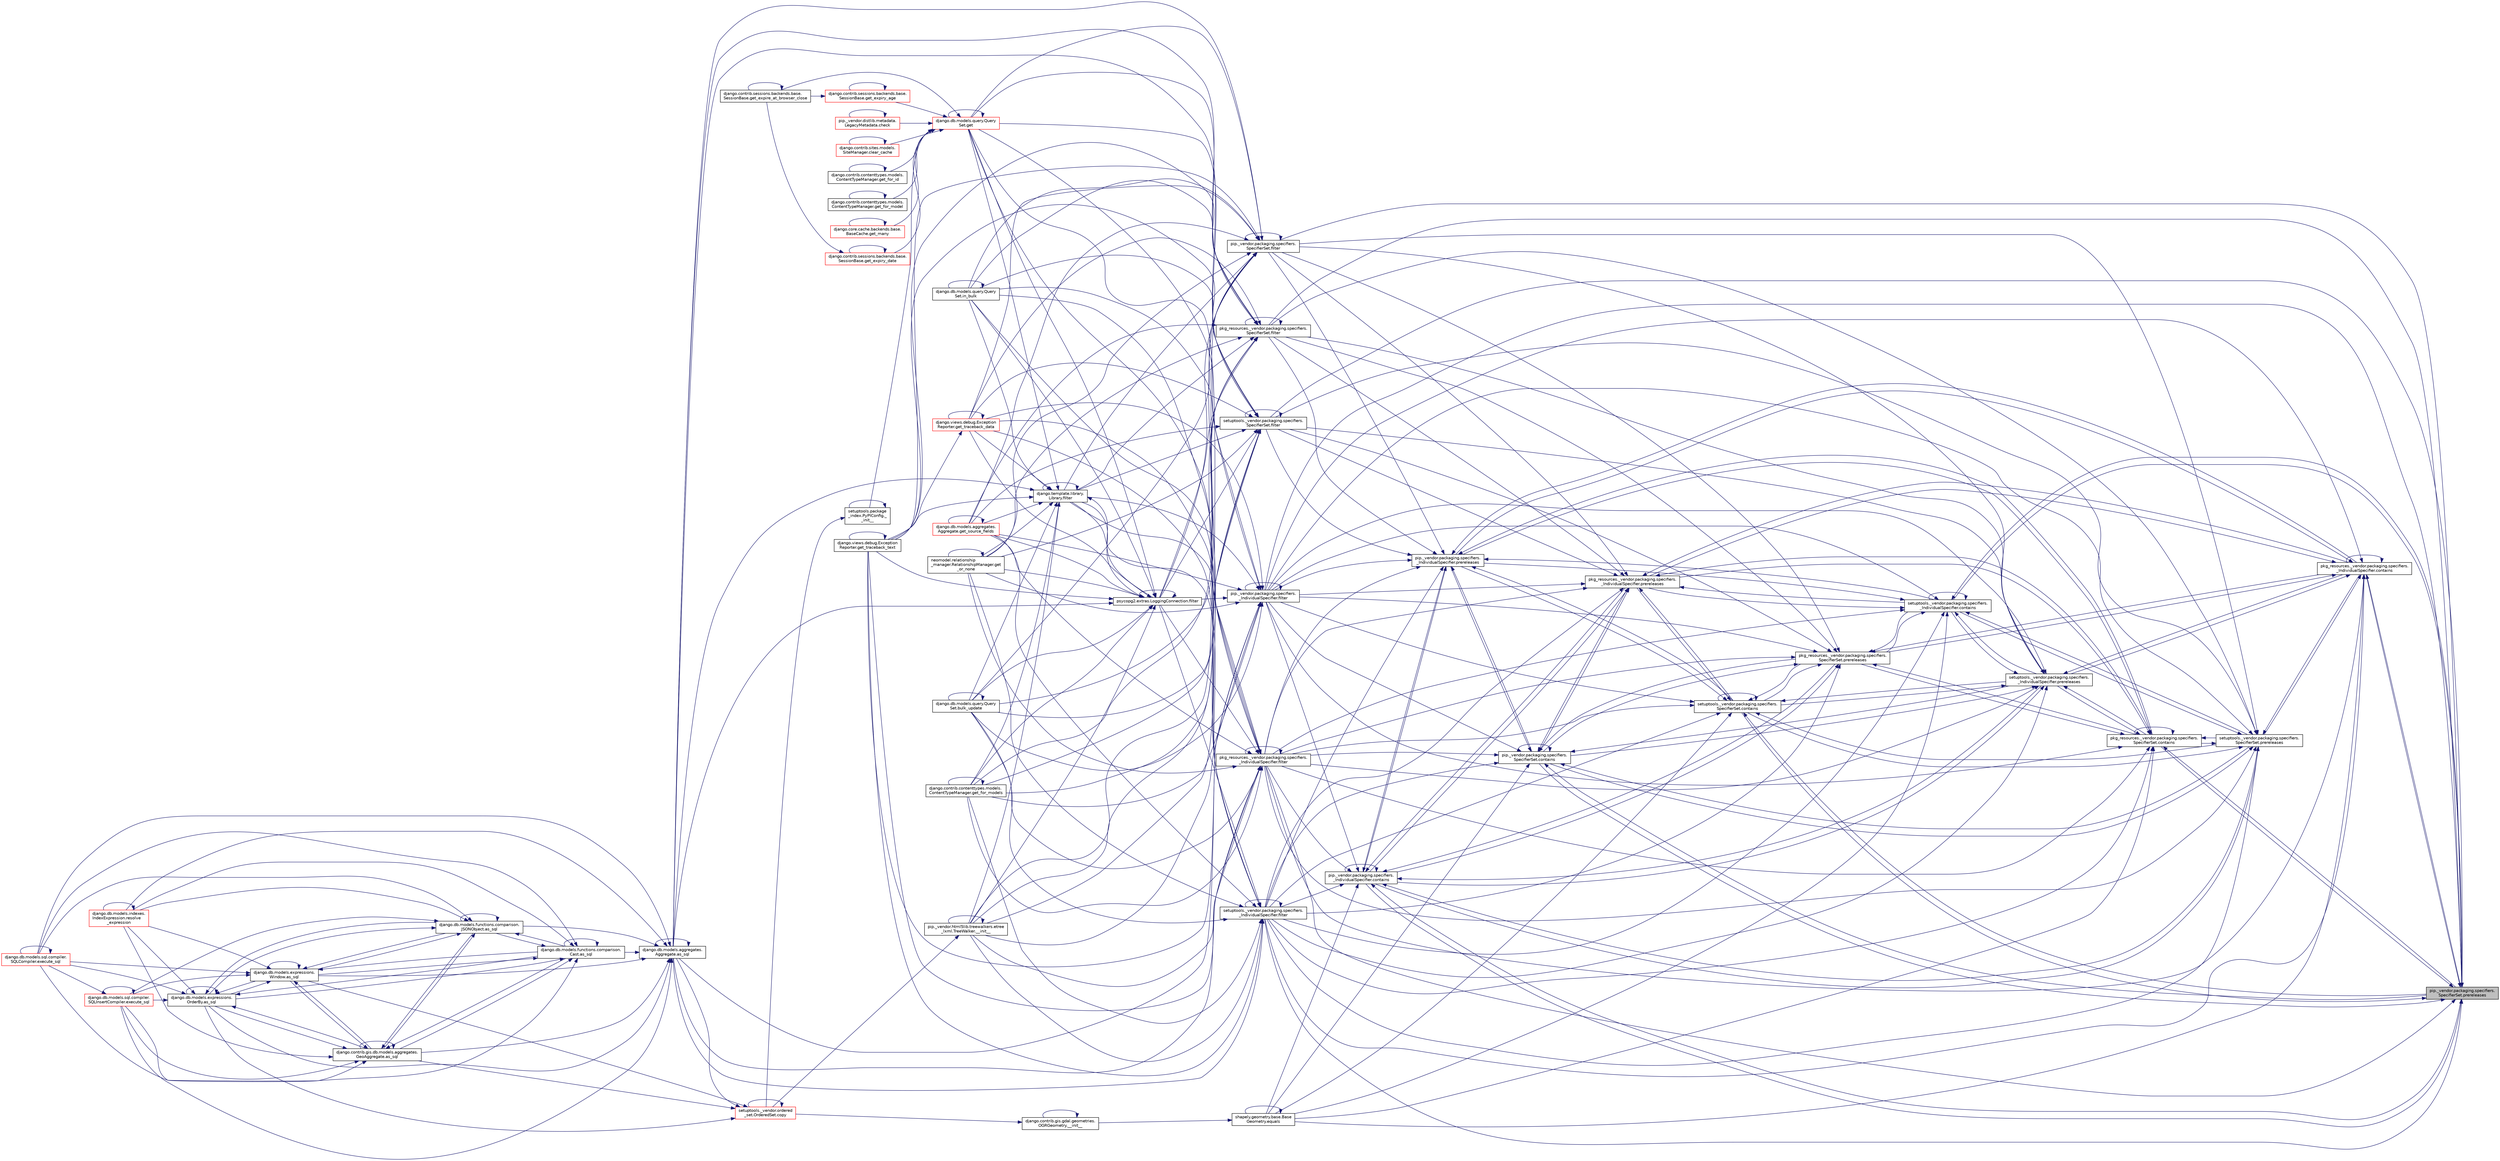 digraph "pip._vendor.packaging.specifiers.SpecifierSet.prereleases"
{
 // LATEX_PDF_SIZE
  edge [fontname="Helvetica",fontsize="10",labelfontname="Helvetica",labelfontsize="10"];
  node [fontname="Helvetica",fontsize="10",shape=record];
  rankdir="RL";
  Node1 [label="pip._vendor.packaging.specifiers.\lSpecifierSet.prereleases",height=0.2,width=0.4,color="black", fillcolor="grey75", style="filled", fontcolor="black",tooltip=" "];
  Node1 -> Node2 [dir="back",color="midnightblue",fontsize="10",style="solid",fontname="Helvetica"];
  Node2 [label="pkg_resources._vendor.packaging.specifiers.\l_IndividualSpecifier.contains",height=0.2,width=0.4,color="black", fillcolor="white", style="filled",URL="$d7/d3d/classpkg__resources_1_1__vendor_1_1packaging_1_1specifiers_1_1___individual_specifier.html#afc614431c7e139a948866248f6f01bb4",tooltip=" "];
  Node2 -> Node2 [dir="back",color="midnightblue",fontsize="10",style="solid",fontname="Helvetica"];
  Node2 -> Node3 [dir="back",color="midnightblue",fontsize="10",style="solid",fontname="Helvetica"];
  Node3 [label="shapely.geometry.base.Base\lGeometry.equals",height=0.2,width=0.4,color="black", fillcolor="white", style="filled",URL="$db/d41/classshapely_1_1geometry_1_1base_1_1_base_geometry.html#a0fb038a4b6cb70b24b74572e9be8874c",tooltip=" "];
  Node3 -> Node4 [dir="back",color="midnightblue",fontsize="10",style="solid",fontname="Helvetica"];
  Node4 [label="django.contrib.gis.gdal.geometries.\lOGRGeometry.__init__",height=0.2,width=0.4,color="black", fillcolor="white", style="filled",URL="$dd/d78/classdjango_1_1contrib_1_1gis_1_1gdal_1_1geometries_1_1_o_g_r_geometry.html#a36ecc3f64238050bd5f173bae8fc8f24",tooltip=" "];
  Node4 -> Node4 [dir="back",color="midnightblue",fontsize="10",style="solid",fontname="Helvetica"];
  Node4 -> Node5 [dir="back",color="midnightblue",fontsize="10",style="solid",fontname="Helvetica"];
  Node5 [label="setuptools._vendor.ordered\l_set.OrderedSet.copy",height=0.2,width=0.4,color="red", fillcolor="white", style="filled",URL="$d0/d40/classsetuptools_1_1__vendor_1_1ordered__set_1_1_ordered_set.html#a84224c403039b9dac5d2794d85073053",tooltip=" "];
  Node5 -> Node12 [dir="back",color="midnightblue",fontsize="10",style="solid",fontname="Helvetica"];
  Node12 [label="django.db.models.aggregates.\lAggregate.as_sql",height=0.2,width=0.4,color="black", fillcolor="white", style="filled",URL="$d7/d0c/classdjango_1_1db_1_1models_1_1aggregates_1_1_aggregate.html#a86af10d7994d4f7a535cb7476201db71",tooltip=" "];
  Node12 -> Node12 [dir="back",color="midnightblue",fontsize="10",style="solid",fontname="Helvetica"];
  Node12 -> Node13 [dir="back",color="midnightblue",fontsize="10",style="solid",fontname="Helvetica"];
  Node13 [label="django.db.models.functions.comparison.\lCast.as_sql",height=0.2,width=0.4,color="black", fillcolor="white", style="filled",URL="$dd/d3c/classdjango_1_1db_1_1models_1_1functions_1_1comparison_1_1_cast.html#a010e365ade29d50da0332d4f46b95cf0",tooltip=" "];
  Node13 -> Node13 [dir="back",color="midnightblue",fontsize="10",style="solid",fontname="Helvetica"];
  Node13 -> Node14 [dir="back",color="midnightblue",fontsize="10",style="solid",fontname="Helvetica"];
  Node14 [label="django.db.models.functions.comparison.\lJSONObject.as_sql",height=0.2,width=0.4,color="black", fillcolor="white", style="filled",URL="$db/d2f/classdjango_1_1db_1_1models_1_1functions_1_1comparison_1_1_j_s_o_n_object.html#a7ea48a9164c15f6c04fa1851987b0be4",tooltip=" "];
  Node14 -> Node13 [dir="back",color="midnightblue",fontsize="10",style="solid",fontname="Helvetica"];
  Node14 -> Node14 [dir="back",color="midnightblue",fontsize="10",style="solid",fontname="Helvetica"];
  Node14 -> Node15 [dir="back",color="midnightblue",fontsize="10",style="solid",fontname="Helvetica"];
  Node15 [label="django.contrib.gis.db.models.aggregates.\lGeoAggregate.as_sql",height=0.2,width=0.4,color="black", fillcolor="white", style="filled",URL="$df/dbe/classdjango_1_1contrib_1_1gis_1_1db_1_1models_1_1aggregates_1_1_geo_aggregate.html#a129bfb83cb8d965d40be63e974594fa7",tooltip=" "];
  Node15 -> Node13 [dir="back",color="midnightblue",fontsize="10",style="solid",fontname="Helvetica"];
  Node15 -> Node14 [dir="back",color="midnightblue",fontsize="10",style="solid",fontname="Helvetica"];
  Node15 -> Node15 [dir="back",color="midnightblue",fontsize="10",style="solid",fontname="Helvetica"];
  Node15 -> Node16 [dir="back",color="midnightblue",fontsize="10",style="solid",fontname="Helvetica"];
  Node16 [label="django.db.models.expressions.\lWindow.as_sql",height=0.2,width=0.4,color="black", fillcolor="white", style="filled",URL="$d6/d1c/classdjango_1_1db_1_1models_1_1expressions_1_1_window.html#a2a81a422e2884ef2026394b0f83416dc",tooltip=" "];
  Node16 -> Node13 [dir="back",color="midnightblue",fontsize="10",style="solid",fontname="Helvetica"];
  Node16 -> Node14 [dir="back",color="midnightblue",fontsize="10",style="solid",fontname="Helvetica"];
  Node16 -> Node15 [dir="back",color="midnightblue",fontsize="10",style="solid",fontname="Helvetica"];
  Node16 -> Node16 [dir="back",color="midnightblue",fontsize="10",style="solid",fontname="Helvetica"];
  Node16 -> Node17 [dir="back",color="midnightblue",fontsize="10",style="solid",fontname="Helvetica"];
  Node17 [label="django.db.models.expressions.\lOrderBy.as_sql",height=0.2,width=0.4,color="black", fillcolor="white", style="filled",URL="$da/d4d/classdjango_1_1db_1_1models_1_1expressions_1_1_order_by.html#a343064ad7cfdac310e95fd997ee6d4cc",tooltip=" "];
  Node17 -> Node13 [dir="back",color="midnightblue",fontsize="10",style="solid",fontname="Helvetica"];
  Node17 -> Node14 [dir="back",color="midnightblue",fontsize="10",style="solid",fontname="Helvetica"];
  Node17 -> Node15 [dir="back",color="midnightblue",fontsize="10",style="solid",fontname="Helvetica"];
  Node17 -> Node16 [dir="back",color="midnightblue",fontsize="10",style="solid",fontname="Helvetica"];
  Node17 -> Node17 [dir="back",color="midnightblue",fontsize="10",style="solid",fontname="Helvetica"];
  Node17 -> Node18 [dir="back",color="midnightblue",fontsize="10",style="solid",fontname="Helvetica"];
  Node18 [label="django.db.models.sql.compiler.\lSQLCompiler.execute_sql",height=0.2,width=0.4,color="red", fillcolor="white", style="filled",URL="$df/de2/classdjango_1_1db_1_1models_1_1sql_1_1compiler_1_1_s_q_l_compiler.html#a2547088c51124a0d09620d04cf56b050",tooltip=" "];
  Node18 -> Node18 [dir="back",color="midnightblue",fontsize="10",style="solid",fontname="Helvetica"];
  Node17 -> Node21 [dir="back",color="midnightblue",fontsize="10",style="solid",fontname="Helvetica"];
  Node21 [label="django.db.models.sql.compiler.\lSQLInsertCompiler.execute_sql",height=0.2,width=0.4,color="red", fillcolor="white", style="filled",URL="$dd/daa/classdjango_1_1db_1_1models_1_1sql_1_1compiler_1_1_s_q_l_insert_compiler.html#a2ebda5346b92962b6ac5ca8234bfeb42",tooltip=" "];
  Node21 -> Node18 [dir="back",color="midnightblue",fontsize="10",style="solid",fontname="Helvetica"];
  Node21 -> Node21 [dir="back",color="midnightblue",fontsize="10",style="solid",fontname="Helvetica"];
  Node17 -> Node22 [dir="back",color="midnightblue",fontsize="10",style="solid",fontname="Helvetica"];
  Node22 [label="django.db.models.indexes.\lIndexExpression.resolve\l_expression",height=0.2,width=0.4,color="red", fillcolor="white", style="filled",URL="$df/d4f/classdjango_1_1db_1_1models_1_1indexes_1_1_index_expression.html#ae39ac90454fba3ff53ac2d342cd5feea",tooltip=" "];
  Node22 -> Node22 [dir="back",color="midnightblue",fontsize="10",style="solid",fontname="Helvetica"];
  Node16 -> Node18 [dir="back",color="midnightblue",fontsize="10",style="solid",fontname="Helvetica"];
  Node16 -> Node21 [dir="back",color="midnightblue",fontsize="10",style="solid",fontname="Helvetica"];
  Node16 -> Node22 [dir="back",color="midnightblue",fontsize="10",style="solid",fontname="Helvetica"];
  Node15 -> Node17 [dir="back",color="midnightblue",fontsize="10",style="solid",fontname="Helvetica"];
  Node15 -> Node18 [dir="back",color="midnightblue",fontsize="10",style="solid",fontname="Helvetica"];
  Node15 -> Node21 [dir="back",color="midnightblue",fontsize="10",style="solid",fontname="Helvetica"];
  Node15 -> Node22 [dir="back",color="midnightblue",fontsize="10",style="solid",fontname="Helvetica"];
  Node14 -> Node16 [dir="back",color="midnightblue",fontsize="10",style="solid",fontname="Helvetica"];
  Node14 -> Node17 [dir="back",color="midnightblue",fontsize="10",style="solid",fontname="Helvetica"];
  Node14 -> Node18 [dir="back",color="midnightblue",fontsize="10",style="solid",fontname="Helvetica"];
  Node14 -> Node21 [dir="back",color="midnightblue",fontsize="10",style="solid",fontname="Helvetica"];
  Node14 -> Node22 [dir="back",color="midnightblue",fontsize="10",style="solid",fontname="Helvetica"];
  Node13 -> Node15 [dir="back",color="midnightblue",fontsize="10",style="solid",fontname="Helvetica"];
  Node13 -> Node16 [dir="back",color="midnightblue",fontsize="10",style="solid",fontname="Helvetica"];
  Node13 -> Node17 [dir="back",color="midnightblue",fontsize="10",style="solid",fontname="Helvetica"];
  Node13 -> Node18 [dir="back",color="midnightblue",fontsize="10",style="solid",fontname="Helvetica"];
  Node13 -> Node21 [dir="back",color="midnightblue",fontsize="10",style="solid",fontname="Helvetica"];
  Node13 -> Node22 [dir="back",color="midnightblue",fontsize="10",style="solid",fontname="Helvetica"];
  Node12 -> Node14 [dir="back",color="midnightblue",fontsize="10",style="solid",fontname="Helvetica"];
  Node12 -> Node15 [dir="back",color="midnightblue",fontsize="10",style="solid",fontname="Helvetica"];
  Node12 -> Node16 [dir="back",color="midnightblue",fontsize="10",style="solid",fontname="Helvetica"];
  Node12 -> Node17 [dir="back",color="midnightblue",fontsize="10",style="solid",fontname="Helvetica"];
  Node12 -> Node18 [dir="back",color="midnightblue",fontsize="10",style="solid",fontname="Helvetica"];
  Node12 -> Node21 [dir="back",color="midnightblue",fontsize="10",style="solid",fontname="Helvetica"];
  Node12 -> Node22 [dir="back",color="midnightblue",fontsize="10",style="solid",fontname="Helvetica"];
  Node5 -> Node15 [dir="back",color="midnightblue",fontsize="10",style="solid",fontname="Helvetica"];
  Node5 -> Node16 [dir="back",color="midnightblue",fontsize="10",style="solid",fontname="Helvetica"];
  Node5 -> Node17 [dir="back",color="midnightblue",fontsize="10",style="solid",fontname="Helvetica"];
  Node5 -> Node5 [dir="back",color="midnightblue",fontsize="10",style="solid",fontname="Helvetica"];
  Node3 -> Node3 [dir="back",color="midnightblue",fontsize="10",style="solid",fontname="Helvetica"];
  Node2 -> Node680 [dir="back",color="midnightblue",fontsize="10",style="solid",fontname="Helvetica"];
  Node680 [label="pkg_resources._vendor.packaging.specifiers.\l_IndividualSpecifier.filter",height=0.2,width=0.4,color="black", fillcolor="white", style="filled",URL="$d7/d3d/classpkg__resources_1_1__vendor_1_1packaging_1_1specifiers_1_1___individual_specifier.html#a23722d79e6f85960e214288f3b782962",tooltip=" "];
  Node680 -> Node681 [dir="back",color="midnightblue",fontsize="10",style="solid",fontname="Helvetica"];
  Node681 [label="pip._vendor.html5lib.treewalkers.etree\l_lxml.TreeWalker.__init__",height=0.2,width=0.4,color="black", fillcolor="white", style="filled",URL="$d2/d52/classpip_1_1__vendor_1_1html5lib_1_1treewalkers_1_1etree__lxml_1_1_tree_walker.html#aa27b16556f9fbd04c03790edb8a119d4",tooltip=" "];
  Node681 -> Node681 [dir="back",color="midnightblue",fontsize="10",style="solid",fontname="Helvetica"];
  Node681 -> Node5 [dir="back",color="midnightblue",fontsize="10",style="solid",fontname="Helvetica"];
  Node680 -> Node12 [dir="back",color="midnightblue",fontsize="10",style="solid",fontname="Helvetica"];
  Node680 -> Node682 [dir="back",color="midnightblue",fontsize="10",style="solid",fontname="Helvetica"];
  Node682 [label="django.db.models.query.Query\lSet.bulk_update",height=0.2,width=0.4,color="black", fillcolor="white", style="filled",URL="$dd/d94/classdjango_1_1db_1_1models_1_1query_1_1_query_set.html#ae43f62d81b82e9fb7c16e667e861030a",tooltip=" "];
  Node682 -> Node682 [dir="back",color="midnightblue",fontsize="10",style="solid",fontname="Helvetica"];
  Node680 -> Node680 [dir="back",color="midnightblue",fontsize="10",style="solid",fontname="Helvetica"];
  Node680 -> Node683 [dir="back",color="midnightblue",fontsize="10",style="solid",fontname="Helvetica"];
  Node683 [label="psycopg2.extras.LoggingConnection.filter",height=0.2,width=0.4,color="black", fillcolor="white", style="filled",URL="$d0/d8c/classpsycopg2_1_1extras_1_1_logging_connection.html#a012ffd5bbf3ad67a2453e1200ebb1503",tooltip=" "];
  Node683 -> Node681 [dir="back",color="midnightblue",fontsize="10",style="solid",fontname="Helvetica"];
  Node683 -> Node12 [dir="back",color="midnightblue",fontsize="10",style="solid",fontname="Helvetica"];
  Node683 -> Node682 [dir="back",color="midnightblue",fontsize="10",style="solid",fontname="Helvetica"];
  Node683 -> Node683 [dir="back",color="midnightblue",fontsize="10",style="solid",fontname="Helvetica"];
  Node683 -> Node684 [dir="back",color="midnightblue",fontsize="10",style="solid",fontname="Helvetica"];
  Node684 [label="django.template.library.\lLibrary.filter",height=0.2,width=0.4,color="black", fillcolor="white", style="filled",URL="$db/dd6/classdjango_1_1template_1_1library_1_1_library.html#a370d3fe260a0c1efe3ec24b93546858b",tooltip=" "];
  Node684 -> Node681 [dir="back",color="midnightblue",fontsize="10",style="solid",fontname="Helvetica"];
  Node684 -> Node12 [dir="back",color="midnightblue",fontsize="10",style="solid",fontname="Helvetica"];
  Node684 -> Node682 [dir="back",color="midnightblue",fontsize="10",style="solid",fontname="Helvetica"];
  Node684 -> Node683 [dir="back",color="midnightblue",fontsize="10",style="solid",fontname="Helvetica"];
  Node684 -> Node684 [dir="back",color="midnightblue",fontsize="10",style="solid",fontname="Helvetica"];
  Node684 -> Node685 [dir="back",color="midnightblue",fontsize="10",style="solid",fontname="Helvetica"];
  Node685 [label="django.db.models.query.Query\lSet.get",height=0.2,width=0.4,color="red", fillcolor="white", style="filled",URL="$dd/d94/classdjango_1_1db_1_1models_1_1query_1_1_query_set.html#a01bde5564541ddd1bc0696164e4ef765",tooltip=" "];
  Node685 -> Node191 [dir="back",color="midnightblue",fontsize="10",style="solid",fontname="Helvetica"];
  Node191 [label="setuptools.package\l_index.PyPIConfig._\l_init__",height=0.2,width=0.4,color="black", fillcolor="white", style="filled",URL="$d3/d47/classsetuptools_1_1package__index_1_1_py_p_i_config.html#a32593240a32dc851f55b82f1abebbc86",tooltip=" "];
  Node191 -> Node191 [dir="back",color="midnightblue",fontsize="10",style="solid",fontname="Helvetica"];
  Node191 -> Node5 [dir="back",color="midnightblue",fontsize="10",style="solid",fontname="Helvetica"];
  Node685 -> Node192 [dir="back",color="midnightblue",fontsize="10",style="solid",fontname="Helvetica"];
  Node192 [label="pip._vendor.distlib.metadata.\lLegacyMetadata.check",height=0.2,width=0.4,color="red", fillcolor="white", style="filled",URL="$d3/dc5/classpip_1_1__vendor_1_1distlib_1_1metadata_1_1_legacy_metadata.html#a28132a5947764193c9e166d3fe8281c9",tooltip=" "];
  Node192 -> Node192 [dir="back",color="midnightblue",fontsize="10",style="solid",fontname="Helvetica"];
  Node685 -> Node196 [dir="back",color="midnightblue",fontsize="10",style="solid",fontname="Helvetica"];
  Node196 [label="django.contrib.sites.models.\lSiteManager.clear_cache",height=0.2,width=0.4,color="red", fillcolor="white", style="filled",URL="$d9/d9e/classdjango_1_1contrib_1_1sites_1_1models_1_1_site_manager.html#add1b963e98668e941563915da7a3c99f",tooltip=" "];
  Node196 -> Node196 [dir="back",color="midnightblue",fontsize="10",style="solid",fontname="Helvetica"];
  Node685 -> Node685 [dir="back",color="midnightblue",fontsize="10",style="solid",fontname="Helvetica"];
  Node685 -> Node294 [dir="back",color="midnightblue",fontsize="10",style="solid",fontname="Helvetica"];
  Node294 [label="django.contrib.sessions.backends.base.\lSessionBase.get_expire_at_browser_close",height=0.2,width=0.4,color="black", fillcolor="white", style="filled",URL="$d1/d6e/classdjango_1_1contrib_1_1sessions_1_1backends_1_1base_1_1_session_base.html#a53cce514e32abb9c710682373753d834",tooltip=" "];
  Node294 -> Node294 [dir="back",color="midnightblue",fontsize="10",style="solid",fontname="Helvetica"];
  Node685 -> Node295 [dir="back",color="midnightblue",fontsize="10",style="solid",fontname="Helvetica"];
  Node295 [label="django.contrib.sessions.backends.base.\lSessionBase.get_expiry_age",height=0.2,width=0.4,color="red", fillcolor="white", style="filled",URL="$d1/d6e/classdjango_1_1contrib_1_1sessions_1_1backends_1_1base_1_1_session_base.html#a95ec4d724ae34aa019240c8463d73f54",tooltip=" "];
  Node295 -> Node294 [dir="back",color="midnightblue",fontsize="10",style="solid",fontname="Helvetica"];
  Node295 -> Node295 [dir="back",color="midnightblue",fontsize="10",style="solid",fontname="Helvetica"];
  Node685 -> Node296 [dir="back",color="midnightblue",fontsize="10",style="solid",fontname="Helvetica"];
  Node296 [label="django.contrib.sessions.backends.base.\lSessionBase.get_expiry_date",height=0.2,width=0.4,color="red", fillcolor="white", style="filled",URL="$d1/d6e/classdjango_1_1contrib_1_1sessions_1_1backends_1_1base_1_1_session_base.html#ad8a87e303d015be27940f941d02ab850",tooltip=" "];
  Node296 -> Node294 [dir="back",color="midnightblue",fontsize="10",style="solid",fontname="Helvetica"];
  Node296 -> Node296 [dir="back",color="midnightblue",fontsize="10",style="solid",fontname="Helvetica"];
  Node685 -> Node298 [dir="back",color="midnightblue",fontsize="10",style="solid",fontname="Helvetica"];
  Node298 [label="django.contrib.contenttypes.models.\lContentTypeManager.get_for_id",height=0.2,width=0.4,color="black", fillcolor="white", style="filled",URL="$d0/dbc/classdjango_1_1contrib_1_1contenttypes_1_1models_1_1_content_type_manager.html#a77e45a678787e583675e13f9a4d05b31",tooltip=" "];
  Node298 -> Node298 [dir="back",color="midnightblue",fontsize="10",style="solid",fontname="Helvetica"];
  Node685 -> Node237 [dir="back",color="midnightblue",fontsize="10",style="solid",fontname="Helvetica"];
  Node237 [label="django.contrib.contenttypes.models.\lContentTypeManager.get_for_model",height=0.2,width=0.4,color="black", fillcolor="white", style="filled",URL="$d0/dbc/classdjango_1_1contrib_1_1contenttypes_1_1models_1_1_content_type_manager.html#a31597c87e55555c8ea39c68d3507ab88",tooltip=" "];
  Node237 -> Node237 [dir="back",color="midnightblue",fontsize="10",style="solid",fontname="Helvetica"];
  Node685 -> Node299 [dir="back",color="midnightblue",fontsize="10",style="solid",fontname="Helvetica"];
  Node299 [label="django.core.cache.backends.base.\lBaseCache.get_many",height=0.2,width=0.4,color="red", fillcolor="white", style="filled",URL="$d0/d87/classdjango_1_1core_1_1cache_1_1backends_1_1base_1_1_base_cache.html#a0e332cc4d03beebd8cacc10376423a72",tooltip=" "];
  Node299 -> Node299 [dir="back",color="midnightblue",fontsize="10",style="solid",fontname="Helvetica"];
  Node684 -> Node235 [dir="back",color="midnightblue",fontsize="10",style="solid",fontname="Helvetica"];
  Node235 [label="django.contrib.contenttypes.models.\lContentTypeManager.get_for_models",height=0.2,width=0.4,color="black", fillcolor="white", style="filled",URL="$d0/dbc/classdjango_1_1contrib_1_1contenttypes_1_1models_1_1_content_type_manager.html#a63756e81a9a706e22426e7b0fef0ca8b",tooltip=" "];
  Node235 -> Node235 [dir="back",color="midnightblue",fontsize="10",style="solid",fontname="Helvetica"];
  Node684 -> Node686 [dir="back",color="midnightblue",fontsize="10",style="solid",fontname="Helvetica"];
  Node686 [label="neomodel.relationship\l_manager.RelationshipManager.get\l_or_none",height=0.2,width=0.4,color="black", fillcolor="white", style="filled",URL="$d0/dde/classneomodel_1_1relationship__manager_1_1_relationship_manager.html#ae829208b8b2e91ca1bb1e6fa3ea1ec83",tooltip=" "];
  Node686 -> Node686 [dir="back",color="midnightblue",fontsize="10",style="solid",fontname="Helvetica"];
  Node684 -> Node687 [dir="back",color="midnightblue",fontsize="10",style="solid",fontname="Helvetica"];
  Node687 [label="django.db.models.aggregates.\lAggregate.get_source_fields",height=0.2,width=0.4,color="red", fillcolor="white", style="filled",URL="$d7/d0c/classdjango_1_1db_1_1models_1_1aggregates_1_1_aggregate.html#a5da80b0be86ca1671954bc8fc0fc5c2c",tooltip=" "];
  Node687 -> Node687 [dir="back",color="midnightblue",fontsize="10",style="solid",fontname="Helvetica"];
  Node684 -> Node458 [dir="back",color="midnightblue",fontsize="10",style="solid",fontname="Helvetica"];
  Node458 [label="django.views.debug.Exception\lReporter.get_traceback_data",height=0.2,width=0.4,color="red", fillcolor="white", style="filled",URL="$d9/d6c/classdjango_1_1views_1_1debug_1_1_exception_reporter.html#a356db4aa38afe036f5f4ec4a48851f35",tooltip=" "];
  Node458 -> Node458 [dir="back",color="midnightblue",fontsize="10",style="solid",fontname="Helvetica"];
  Node458 -> Node460 [dir="back",color="midnightblue",fontsize="10",style="solid",fontname="Helvetica"];
  Node460 [label="django.views.debug.Exception\lReporter.get_traceback_text",height=0.2,width=0.4,color="black", fillcolor="white", style="filled",URL="$d9/d6c/classdjango_1_1views_1_1debug_1_1_exception_reporter.html#a4e73474bb71b41a0f90d53345930d4d1",tooltip=" "];
  Node460 -> Node460 [dir="back",color="midnightblue",fontsize="10",style="solid",fontname="Helvetica"];
  Node684 -> Node460 [dir="back",color="midnightblue",fontsize="10",style="solid",fontname="Helvetica"];
  Node684 -> Node694 [dir="back",color="midnightblue",fontsize="10",style="solid",fontname="Helvetica"];
  Node694 [label="django.db.models.query.Query\lSet.in_bulk",height=0.2,width=0.4,color="black", fillcolor="white", style="filled",URL="$dd/d94/classdjango_1_1db_1_1models_1_1query_1_1_query_set.html#a0df132867604e1f7357ece086992a2bb",tooltip=" "];
  Node694 -> Node694 [dir="back",color="midnightblue",fontsize="10",style="solid",fontname="Helvetica"];
  Node683 -> Node685 [dir="back",color="midnightblue",fontsize="10",style="solid",fontname="Helvetica"];
  Node683 -> Node235 [dir="back",color="midnightblue",fontsize="10",style="solid",fontname="Helvetica"];
  Node683 -> Node686 [dir="back",color="midnightblue",fontsize="10",style="solid",fontname="Helvetica"];
  Node683 -> Node687 [dir="back",color="midnightblue",fontsize="10",style="solid",fontname="Helvetica"];
  Node683 -> Node458 [dir="back",color="midnightblue",fontsize="10",style="solid",fontname="Helvetica"];
  Node683 -> Node460 [dir="back",color="midnightblue",fontsize="10",style="solid",fontname="Helvetica"];
  Node683 -> Node694 [dir="back",color="midnightblue",fontsize="10",style="solid",fontname="Helvetica"];
  Node680 -> Node684 [dir="back",color="midnightblue",fontsize="10",style="solid",fontname="Helvetica"];
  Node680 -> Node685 [dir="back",color="midnightblue",fontsize="10",style="solid",fontname="Helvetica"];
  Node680 -> Node235 [dir="back",color="midnightblue",fontsize="10",style="solid",fontname="Helvetica"];
  Node680 -> Node686 [dir="back",color="midnightblue",fontsize="10",style="solid",fontname="Helvetica"];
  Node680 -> Node687 [dir="back",color="midnightblue",fontsize="10",style="solid",fontname="Helvetica"];
  Node680 -> Node458 [dir="back",color="midnightblue",fontsize="10",style="solid",fontname="Helvetica"];
  Node680 -> Node460 [dir="back",color="midnightblue",fontsize="10",style="solid",fontname="Helvetica"];
  Node680 -> Node694 [dir="back",color="midnightblue",fontsize="10",style="solid",fontname="Helvetica"];
  Node2 -> Node695 [dir="back",color="midnightblue",fontsize="10",style="solid",fontname="Helvetica"];
  Node695 [label="setuptools._vendor.packaging.specifiers.\l_IndividualSpecifier.filter",height=0.2,width=0.4,color="black", fillcolor="white", style="filled",URL="$d2/dfa/classsetuptools_1_1__vendor_1_1packaging_1_1specifiers_1_1___individual_specifier.html#af07e3f018647cb7a004791b6436993e1",tooltip=" "];
  Node695 -> Node681 [dir="back",color="midnightblue",fontsize="10",style="solid",fontname="Helvetica"];
  Node695 -> Node12 [dir="back",color="midnightblue",fontsize="10",style="solid",fontname="Helvetica"];
  Node695 -> Node682 [dir="back",color="midnightblue",fontsize="10",style="solid",fontname="Helvetica"];
  Node695 -> Node695 [dir="back",color="midnightblue",fontsize="10",style="solid",fontname="Helvetica"];
  Node695 -> Node683 [dir="back",color="midnightblue",fontsize="10",style="solid",fontname="Helvetica"];
  Node695 -> Node684 [dir="back",color="midnightblue",fontsize="10",style="solid",fontname="Helvetica"];
  Node695 -> Node685 [dir="back",color="midnightblue",fontsize="10",style="solid",fontname="Helvetica"];
  Node695 -> Node235 [dir="back",color="midnightblue",fontsize="10",style="solid",fontname="Helvetica"];
  Node695 -> Node686 [dir="back",color="midnightblue",fontsize="10",style="solid",fontname="Helvetica"];
  Node695 -> Node687 [dir="back",color="midnightblue",fontsize="10",style="solid",fontname="Helvetica"];
  Node695 -> Node458 [dir="back",color="midnightblue",fontsize="10",style="solid",fontname="Helvetica"];
  Node695 -> Node460 [dir="back",color="midnightblue",fontsize="10",style="solid",fontname="Helvetica"];
  Node695 -> Node694 [dir="back",color="midnightblue",fontsize="10",style="solid",fontname="Helvetica"];
  Node2 -> Node696 [dir="back",color="midnightblue",fontsize="10",style="solid",fontname="Helvetica"];
  Node696 [label="pip._vendor.packaging.specifiers.\l_IndividualSpecifier.filter",height=0.2,width=0.4,color="black", fillcolor="white", style="filled",URL="$d9/d98/classpip_1_1__vendor_1_1packaging_1_1specifiers_1_1___individual_specifier.html#a6203976cfa5ddd6a1f47f8dfe0669fd7",tooltip=" "];
  Node696 -> Node681 [dir="back",color="midnightblue",fontsize="10",style="solid",fontname="Helvetica"];
  Node696 -> Node12 [dir="back",color="midnightblue",fontsize="10",style="solid",fontname="Helvetica"];
  Node696 -> Node682 [dir="back",color="midnightblue",fontsize="10",style="solid",fontname="Helvetica"];
  Node696 -> Node696 [dir="back",color="midnightblue",fontsize="10",style="solid",fontname="Helvetica"];
  Node696 -> Node683 [dir="back",color="midnightblue",fontsize="10",style="solid",fontname="Helvetica"];
  Node696 -> Node684 [dir="back",color="midnightblue",fontsize="10",style="solid",fontname="Helvetica"];
  Node696 -> Node685 [dir="back",color="midnightblue",fontsize="10",style="solid",fontname="Helvetica"];
  Node696 -> Node235 [dir="back",color="midnightblue",fontsize="10",style="solid",fontname="Helvetica"];
  Node696 -> Node686 [dir="back",color="midnightblue",fontsize="10",style="solid",fontname="Helvetica"];
  Node696 -> Node687 [dir="back",color="midnightblue",fontsize="10",style="solid",fontname="Helvetica"];
  Node696 -> Node458 [dir="back",color="midnightblue",fontsize="10",style="solid",fontname="Helvetica"];
  Node696 -> Node460 [dir="back",color="midnightblue",fontsize="10",style="solid",fontname="Helvetica"];
  Node696 -> Node694 [dir="back",color="midnightblue",fontsize="10",style="solid",fontname="Helvetica"];
  Node2 -> Node697 [dir="back",color="midnightblue",fontsize="10",style="solid",fontname="Helvetica"];
  Node697 [label="pip._vendor.packaging.specifiers.\l_IndividualSpecifier.prereleases",height=0.2,width=0.4,color="black", fillcolor="white", style="filled",URL="$d9/d98/classpip_1_1__vendor_1_1packaging_1_1specifiers_1_1___individual_specifier.html#ae1d1aec89ca9c3b66ca29929cb23ed3c",tooltip=" "];
  Node697 -> Node2 [dir="back",color="midnightblue",fontsize="10",style="solid",fontname="Helvetica"];
  Node697 -> Node698 [dir="back",color="midnightblue",fontsize="10",style="solid",fontname="Helvetica"];
  Node698 [label="pkg_resources._vendor.packaging.specifiers.\lSpecifierSet.contains",height=0.2,width=0.4,color="black", fillcolor="white", style="filled",URL="$d2/d90/classpkg__resources_1_1__vendor_1_1packaging_1_1specifiers_1_1_specifier_set.html#a666f0adbbfdf76a5747216f3f5255fc9",tooltip=" "];
  Node698 -> Node698 [dir="back",color="midnightblue",fontsize="10",style="solid",fontname="Helvetica"];
  Node698 -> Node3 [dir="back",color="midnightblue",fontsize="10",style="solid",fontname="Helvetica"];
  Node698 -> Node680 [dir="back",color="midnightblue",fontsize="10",style="solid",fontname="Helvetica"];
  Node698 -> Node695 [dir="back",color="midnightblue",fontsize="10",style="solid",fontname="Helvetica"];
  Node698 -> Node696 [dir="back",color="midnightblue",fontsize="10",style="solid",fontname="Helvetica"];
  Node698 -> Node697 [dir="back",color="midnightblue",fontsize="10",style="solid",fontname="Helvetica"];
  Node698 -> Node1 [dir="back",color="midnightblue",fontsize="10",style="solid",fontname="Helvetica"];
  Node698 -> Node699 [dir="back",color="midnightblue",fontsize="10",style="solid",fontname="Helvetica"];
  Node699 [label="pkg_resources._vendor.packaging.specifiers.\l_IndividualSpecifier.prereleases",height=0.2,width=0.4,color="black", fillcolor="white", style="filled",URL="$d7/d3d/classpkg__resources_1_1__vendor_1_1packaging_1_1specifiers_1_1___individual_specifier.html#aa902b62447455891e44472aa4d40b9b2",tooltip=" "];
  Node699 -> Node2 [dir="back",color="midnightblue",fontsize="10",style="solid",fontname="Helvetica"];
  Node699 -> Node698 [dir="back",color="midnightblue",fontsize="10",style="solid",fontname="Helvetica"];
  Node699 -> Node700 [dir="back",color="midnightblue",fontsize="10",style="solid",fontname="Helvetica"];
  Node700 [label="setuptools._vendor.packaging.specifiers.\l_IndividualSpecifier.contains",height=0.2,width=0.4,color="black", fillcolor="white", style="filled",URL="$d2/dfa/classsetuptools_1_1__vendor_1_1packaging_1_1specifiers_1_1___individual_specifier.html#add310771a2fd25ae2670e7ed15c81160",tooltip=" "];
  Node700 -> Node700 [dir="back",color="midnightblue",fontsize="10",style="solid",fontname="Helvetica"];
  Node700 -> Node3 [dir="back",color="midnightblue",fontsize="10",style="solid",fontname="Helvetica"];
  Node700 -> Node680 [dir="back",color="midnightblue",fontsize="10",style="solid",fontname="Helvetica"];
  Node700 -> Node695 [dir="back",color="midnightblue",fontsize="10",style="solid",fontname="Helvetica"];
  Node700 -> Node696 [dir="back",color="midnightblue",fontsize="10",style="solid",fontname="Helvetica"];
  Node700 -> Node697 [dir="back",color="midnightblue",fontsize="10",style="solid",fontname="Helvetica"];
  Node700 -> Node1 [dir="back",color="midnightblue",fontsize="10",style="solid",fontname="Helvetica"];
  Node700 -> Node699 [dir="back",color="midnightblue",fontsize="10",style="solid",fontname="Helvetica"];
  Node700 -> Node701 [dir="back",color="midnightblue",fontsize="10",style="solid",fontname="Helvetica"];
  Node701 [label="pkg_resources._vendor.packaging.specifiers.\lSpecifierSet.prereleases",height=0.2,width=0.4,color="black", fillcolor="white", style="filled",URL="$d2/d90/classpkg__resources_1_1__vendor_1_1packaging_1_1specifiers_1_1_specifier_set.html#ad5f2f43dca1a27acc540f760d112d30f",tooltip=" "];
  Node701 -> Node2 [dir="back",color="midnightblue",fontsize="10",style="solid",fontname="Helvetica"];
  Node701 -> Node698 [dir="back",color="midnightblue",fontsize="10",style="solid",fontname="Helvetica"];
  Node701 -> Node700 [dir="back",color="midnightblue",fontsize="10",style="solid",fontname="Helvetica"];
  Node701 -> Node702 [dir="back",color="midnightblue",fontsize="10",style="solid",fontname="Helvetica"];
  Node702 [label="setuptools._vendor.packaging.specifiers.\lSpecifierSet.contains",height=0.2,width=0.4,color="black", fillcolor="white", style="filled",URL="$d6/d78/classsetuptools_1_1__vendor_1_1packaging_1_1specifiers_1_1_specifier_set.html#ade45c15d94a7692b74992f5debb832d2",tooltip=" "];
  Node702 -> Node702 [dir="back",color="midnightblue",fontsize="10",style="solid",fontname="Helvetica"];
  Node702 -> Node3 [dir="back",color="midnightblue",fontsize="10",style="solid",fontname="Helvetica"];
  Node702 -> Node680 [dir="back",color="midnightblue",fontsize="10",style="solid",fontname="Helvetica"];
  Node702 -> Node695 [dir="back",color="midnightblue",fontsize="10",style="solid",fontname="Helvetica"];
  Node702 -> Node696 [dir="back",color="midnightblue",fontsize="10",style="solid",fontname="Helvetica"];
  Node702 -> Node697 [dir="back",color="midnightblue",fontsize="10",style="solid",fontname="Helvetica"];
  Node702 -> Node1 [dir="back",color="midnightblue",fontsize="10",style="solid",fontname="Helvetica"];
  Node702 -> Node699 [dir="back",color="midnightblue",fontsize="10",style="solid",fontname="Helvetica"];
  Node702 -> Node701 [dir="back",color="midnightblue",fontsize="10",style="solid",fontname="Helvetica"];
  Node702 -> Node703 [dir="back",color="midnightblue",fontsize="10",style="solid",fontname="Helvetica"];
  Node703 [label="setuptools._vendor.packaging.specifiers.\l_IndividualSpecifier.prereleases",height=0.2,width=0.4,color="black", fillcolor="white", style="filled",URL="$d2/dfa/classsetuptools_1_1__vendor_1_1packaging_1_1specifiers_1_1___individual_specifier.html#adb887c73a585371527ef26bdf29dbefe",tooltip=" "];
  Node703 -> Node2 [dir="back",color="midnightblue",fontsize="10",style="solid",fontname="Helvetica"];
  Node703 -> Node698 [dir="back",color="midnightblue",fontsize="10",style="solid",fontname="Helvetica"];
  Node703 -> Node700 [dir="back",color="midnightblue",fontsize="10",style="solid",fontname="Helvetica"];
  Node703 -> Node702 [dir="back",color="midnightblue",fontsize="10",style="solid",fontname="Helvetica"];
  Node703 -> Node704 [dir="back",color="midnightblue",fontsize="10",style="solid",fontname="Helvetica"];
  Node704 [label="pip._vendor.packaging.specifiers.\l_IndividualSpecifier.contains",height=0.2,width=0.4,color="black", fillcolor="white", style="filled",URL="$d9/d98/classpip_1_1__vendor_1_1packaging_1_1specifiers_1_1___individual_specifier.html#a0225ec2329bc258c9ff7d62a4ad6dde5",tooltip=" "];
  Node704 -> Node704 [dir="back",color="midnightblue",fontsize="10",style="solid",fontname="Helvetica"];
  Node704 -> Node3 [dir="back",color="midnightblue",fontsize="10",style="solid",fontname="Helvetica"];
  Node704 -> Node680 [dir="back",color="midnightblue",fontsize="10",style="solid",fontname="Helvetica"];
  Node704 -> Node695 [dir="back",color="midnightblue",fontsize="10",style="solid",fontname="Helvetica"];
  Node704 -> Node696 [dir="back",color="midnightblue",fontsize="10",style="solid",fontname="Helvetica"];
  Node704 -> Node697 [dir="back",color="midnightblue",fontsize="10",style="solid",fontname="Helvetica"];
  Node704 -> Node1 [dir="back",color="midnightblue",fontsize="10",style="solid",fontname="Helvetica"];
  Node704 -> Node699 [dir="back",color="midnightblue",fontsize="10",style="solid",fontname="Helvetica"];
  Node704 -> Node701 [dir="back",color="midnightblue",fontsize="10",style="solid",fontname="Helvetica"];
  Node704 -> Node703 [dir="back",color="midnightblue",fontsize="10",style="solid",fontname="Helvetica"];
  Node704 -> Node705 [dir="back",color="midnightblue",fontsize="10",style="solid",fontname="Helvetica"];
  Node705 [label="setuptools._vendor.packaging.specifiers.\lSpecifierSet.prereleases",height=0.2,width=0.4,color="black", fillcolor="white", style="filled",URL="$d6/d78/classsetuptools_1_1__vendor_1_1packaging_1_1specifiers_1_1_specifier_set.html#af4a00d47a94e0ec77eca7ceccd9f752d",tooltip=" "];
  Node705 -> Node2 [dir="back",color="midnightblue",fontsize="10",style="solid",fontname="Helvetica"];
  Node705 -> Node698 [dir="back",color="midnightblue",fontsize="10",style="solid",fontname="Helvetica"];
  Node705 -> Node700 [dir="back",color="midnightblue",fontsize="10",style="solid",fontname="Helvetica"];
  Node705 -> Node702 [dir="back",color="midnightblue",fontsize="10",style="solid",fontname="Helvetica"];
  Node705 -> Node704 [dir="back",color="midnightblue",fontsize="10",style="solid",fontname="Helvetica"];
  Node705 -> Node706 [dir="back",color="midnightblue",fontsize="10",style="solid",fontname="Helvetica"];
  Node706 [label="pip._vendor.packaging.specifiers.\lSpecifierSet.contains",height=0.2,width=0.4,color="black", fillcolor="white", style="filled",URL="$d5/d11/classpip_1_1__vendor_1_1packaging_1_1specifiers_1_1_specifier_set.html#a4c6c2f9778aaca8bc7eb77e5fa358a47",tooltip=" "];
  Node706 -> Node706 [dir="back",color="midnightblue",fontsize="10",style="solid",fontname="Helvetica"];
  Node706 -> Node3 [dir="back",color="midnightblue",fontsize="10",style="solid",fontname="Helvetica"];
  Node706 -> Node680 [dir="back",color="midnightblue",fontsize="10",style="solid",fontname="Helvetica"];
  Node706 -> Node695 [dir="back",color="midnightblue",fontsize="10",style="solid",fontname="Helvetica"];
  Node706 -> Node696 [dir="back",color="midnightblue",fontsize="10",style="solid",fontname="Helvetica"];
  Node706 -> Node697 [dir="back",color="midnightblue",fontsize="10",style="solid",fontname="Helvetica"];
  Node706 -> Node1 [dir="back",color="midnightblue",fontsize="10",style="solid",fontname="Helvetica"];
  Node706 -> Node699 [dir="back",color="midnightblue",fontsize="10",style="solid",fontname="Helvetica"];
  Node706 -> Node701 [dir="back",color="midnightblue",fontsize="10",style="solid",fontname="Helvetica"];
  Node706 -> Node703 [dir="back",color="midnightblue",fontsize="10",style="solid",fontname="Helvetica"];
  Node706 -> Node705 [dir="back",color="midnightblue",fontsize="10",style="solid",fontname="Helvetica"];
  Node705 -> Node680 [dir="back",color="midnightblue",fontsize="10",style="solid",fontname="Helvetica"];
  Node705 -> Node707 [dir="back",color="midnightblue",fontsize="10",style="solid",fontname="Helvetica"];
  Node707 [label="pkg_resources._vendor.packaging.specifiers.\lSpecifierSet.filter",height=0.2,width=0.4,color="black", fillcolor="white", style="filled",URL="$d2/d90/classpkg__resources_1_1__vendor_1_1packaging_1_1specifiers_1_1_specifier_set.html#a3949d930e10663288d4aab13ba3b0cb0",tooltip=" "];
  Node707 -> Node681 [dir="back",color="midnightblue",fontsize="10",style="solid",fontname="Helvetica"];
  Node707 -> Node12 [dir="back",color="midnightblue",fontsize="10",style="solid",fontname="Helvetica"];
  Node707 -> Node682 [dir="back",color="midnightblue",fontsize="10",style="solid",fontname="Helvetica"];
  Node707 -> Node707 [dir="back",color="midnightblue",fontsize="10",style="solid",fontname="Helvetica"];
  Node707 -> Node683 [dir="back",color="midnightblue",fontsize="10",style="solid",fontname="Helvetica"];
  Node707 -> Node684 [dir="back",color="midnightblue",fontsize="10",style="solid",fontname="Helvetica"];
  Node707 -> Node685 [dir="back",color="midnightblue",fontsize="10",style="solid",fontname="Helvetica"];
  Node707 -> Node235 [dir="back",color="midnightblue",fontsize="10",style="solid",fontname="Helvetica"];
  Node707 -> Node686 [dir="back",color="midnightblue",fontsize="10",style="solid",fontname="Helvetica"];
  Node707 -> Node687 [dir="back",color="midnightblue",fontsize="10",style="solid",fontname="Helvetica"];
  Node707 -> Node458 [dir="back",color="midnightblue",fontsize="10",style="solid",fontname="Helvetica"];
  Node707 -> Node460 [dir="back",color="midnightblue",fontsize="10",style="solid",fontname="Helvetica"];
  Node707 -> Node694 [dir="back",color="midnightblue",fontsize="10",style="solid",fontname="Helvetica"];
  Node705 -> Node695 [dir="back",color="midnightblue",fontsize="10",style="solid",fontname="Helvetica"];
  Node705 -> Node708 [dir="back",color="midnightblue",fontsize="10",style="solid",fontname="Helvetica"];
  Node708 [label="setuptools._vendor.packaging.specifiers.\lSpecifierSet.filter",height=0.2,width=0.4,color="black", fillcolor="white", style="filled",URL="$d6/d78/classsetuptools_1_1__vendor_1_1packaging_1_1specifiers_1_1_specifier_set.html#aab85eed95b9ea9c4a9a5f88cf8fd5da5",tooltip=" "];
  Node708 -> Node681 [dir="back",color="midnightblue",fontsize="10",style="solid",fontname="Helvetica"];
  Node708 -> Node12 [dir="back",color="midnightblue",fontsize="10",style="solid",fontname="Helvetica"];
  Node708 -> Node682 [dir="back",color="midnightblue",fontsize="10",style="solid",fontname="Helvetica"];
  Node708 -> Node708 [dir="back",color="midnightblue",fontsize="10",style="solid",fontname="Helvetica"];
  Node708 -> Node683 [dir="back",color="midnightblue",fontsize="10",style="solid",fontname="Helvetica"];
  Node708 -> Node684 [dir="back",color="midnightblue",fontsize="10",style="solid",fontname="Helvetica"];
  Node708 -> Node685 [dir="back",color="midnightblue",fontsize="10",style="solid",fontname="Helvetica"];
  Node708 -> Node235 [dir="back",color="midnightblue",fontsize="10",style="solid",fontname="Helvetica"];
  Node708 -> Node686 [dir="back",color="midnightblue",fontsize="10",style="solid",fontname="Helvetica"];
  Node708 -> Node687 [dir="back",color="midnightblue",fontsize="10",style="solid",fontname="Helvetica"];
  Node708 -> Node458 [dir="back",color="midnightblue",fontsize="10",style="solid",fontname="Helvetica"];
  Node708 -> Node460 [dir="back",color="midnightblue",fontsize="10",style="solid",fontname="Helvetica"];
  Node708 -> Node694 [dir="back",color="midnightblue",fontsize="10",style="solid",fontname="Helvetica"];
  Node705 -> Node696 [dir="back",color="midnightblue",fontsize="10",style="solid",fontname="Helvetica"];
  Node705 -> Node709 [dir="back",color="midnightblue",fontsize="10",style="solid",fontname="Helvetica"];
  Node709 [label="pip._vendor.packaging.specifiers.\lSpecifierSet.filter",height=0.2,width=0.4,color="black", fillcolor="white", style="filled",URL="$d5/d11/classpip_1_1__vendor_1_1packaging_1_1specifiers_1_1_specifier_set.html#a3d7a4e9a4cb787385e37d5832bcc0a64",tooltip=" "];
  Node709 -> Node681 [dir="back",color="midnightblue",fontsize="10",style="solid",fontname="Helvetica"];
  Node709 -> Node12 [dir="back",color="midnightblue",fontsize="10",style="solid",fontname="Helvetica"];
  Node709 -> Node682 [dir="back",color="midnightblue",fontsize="10",style="solid",fontname="Helvetica"];
  Node709 -> Node709 [dir="back",color="midnightblue",fontsize="10",style="solid",fontname="Helvetica"];
  Node709 -> Node683 [dir="back",color="midnightblue",fontsize="10",style="solid",fontname="Helvetica"];
  Node709 -> Node684 [dir="back",color="midnightblue",fontsize="10",style="solid",fontname="Helvetica"];
  Node709 -> Node685 [dir="back",color="midnightblue",fontsize="10",style="solid",fontname="Helvetica"];
  Node709 -> Node235 [dir="back",color="midnightblue",fontsize="10",style="solid",fontname="Helvetica"];
  Node709 -> Node686 [dir="back",color="midnightblue",fontsize="10",style="solid",fontname="Helvetica"];
  Node709 -> Node687 [dir="back",color="midnightblue",fontsize="10",style="solid",fontname="Helvetica"];
  Node709 -> Node458 [dir="back",color="midnightblue",fontsize="10",style="solid",fontname="Helvetica"];
  Node709 -> Node460 [dir="back",color="midnightblue",fontsize="10",style="solid",fontname="Helvetica"];
  Node709 -> Node694 [dir="back",color="midnightblue",fontsize="10",style="solid",fontname="Helvetica"];
  Node703 -> Node706 [dir="back",color="midnightblue",fontsize="10",style="solid",fontname="Helvetica"];
  Node703 -> Node680 [dir="back",color="midnightblue",fontsize="10",style="solid",fontname="Helvetica"];
  Node703 -> Node707 [dir="back",color="midnightblue",fontsize="10",style="solid",fontname="Helvetica"];
  Node703 -> Node695 [dir="back",color="midnightblue",fontsize="10",style="solid",fontname="Helvetica"];
  Node703 -> Node708 [dir="back",color="midnightblue",fontsize="10",style="solid",fontname="Helvetica"];
  Node703 -> Node696 [dir="back",color="midnightblue",fontsize="10",style="solid",fontname="Helvetica"];
  Node703 -> Node709 [dir="back",color="midnightblue",fontsize="10",style="solid",fontname="Helvetica"];
  Node702 -> Node705 [dir="back",color="midnightblue",fontsize="10",style="solid",fontname="Helvetica"];
  Node701 -> Node704 [dir="back",color="midnightblue",fontsize="10",style="solid",fontname="Helvetica"];
  Node701 -> Node706 [dir="back",color="midnightblue",fontsize="10",style="solid",fontname="Helvetica"];
  Node701 -> Node680 [dir="back",color="midnightblue",fontsize="10",style="solid",fontname="Helvetica"];
  Node701 -> Node707 [dir="back",color="midnightblue",fontsize="10",style="solid",fontname="Helvetica"];
  Node701 -> Node695 [dir="back",color="midnightblue",fontsize="10",style="solid",fontname="Helvetica"];
  Node701 -> Node708 [dir="back",color="midnightblue",fontsize="10",style="solid",fontname="Helvetica"];
  Node701 -> Node696 [dir="back",color="midnightblue",fontsize="10",style="solid",fontname="Helvetica"];
  Node701 -> Node709 [dir="back",color="midnightblue",fontsize="10",style="solid",fontname="Helvetica"];
  Node700 -> Node703 [dir="back",color="midnightblue",fontsize="10",style="solid",fontname="Helvetica"];
  Node700 -> Node705 [dir="back",color="midnightblue",fontsize="10",style="solid",fontname="Helvetica"];
  Node699 -> Node702 [dir="back",color="midnightblue",fontsize="10",style="solid",fontname="Helvetica"];
  Node699 -> Node704 [dir="back",color="midnightblue",fontsize="10",style="solid",fontname="Helvetica"];
  Node699 -> Node706 [dir="back",color="midnightblue",fontsize="10",style="solid",fontname="Helvetica"];
  Node699 -> Node680 [dir="back",color="midnightblue",fontsize="10",style="solid",fontname="Helvetica"];
  Node699 -> Node707 [dir="back",color="midnightblue",fontsize="10",style="solid",fontname="Helvetica"];
  Node699 -> Node695 [dir="back",color="midnightblue",fontsize="10",style="solid",fontname="Helvetica"];
  Node699 -> Node708 [dir="back",color="midnightblue",fontsize="10",style="solid",fontname="Helvetica"];
  Node699 -> Node696 [dir="back",color="midnightblue",fontsize="10",style="solid",fontname="Helvetica"];
  Node699 -> Node709 [dir="back",color="midnightblue",fontsize="10",style="solid",fontname="Helvetica"];
  Node698 -> Node701 [dir="back",color="midnightblue",fontsize="10",style="solid",fontname="Helvetica"];
  Node698 -> Node703 [dir="back",color="midnightblue",fontsize="10",style="solid",fontname="Helvetica"];
  Node698 -> Node705 [dir="back",color="midnightblue",fontsize="10",style="solid",fontname="Helvetica"];
  Node697 -> Node700 [dir="back",color="midnightblue",fontsize="10",style="solid",fontname="Helvetica"];
  Node697 -> Node702 [dir="back",color="midnightblue",fontsize="10",style="solid",fontname="Helvetica"];
  Node697 -> Node704 [dir="back",color="midnightblue",fontsize="10",style="solid",fontname="Helvetica"];
  Node697 -> Node706 [dir="back",color="midnightblue",fontsize="10",style="solid",fontname="Helvetica"];
  Node697 -> Node680 [dir="back",color="midnightblue",fontsize="10",style="solid",fontname="Helvetica"];
  Node697 -> Node707 [dir="back",color="midnightblue",fontsize="10",style="solid",fontname="Helvetica"];
  Node697 -> Node695 [dir="back",color="midnightblue",fontsize="10",style="solid",fontname="Helvetica"];
  Node697 -> Node708 [dir="back",color="midnightblue",fontsize="10",style="solid",fontname="Helvetica"];
  Node697 -> Node696 [dir="back",color="midnightblue",fontsize="10",style="solid",fontname="Helvetica"];
  Node697 -> Node709 [dir="back",color="midnightblue",fontsize="10",style="solid",fontname="Helvetica"];
  Node2 -> Node1 [dir="back",color="midnightblue",fontsize="10",style="solid",fontname="Helvetica"];
  Node2 -> Node699 [dir="back",color="midnightblue",fontsize="10",style="solid",fontname="Helvetica"];
  Node2 -> Node701 [dir="back",color="midnightblue",fontsize="10",style="solid",fontname="Helvetica"];
  Node2 -> Node703 [dir="back",color="midnightblue",fontsize="10",style="solid",fontname="Helvetica"];
  Node2 -> Node705 [dir="back",color="midnightblue",fontsize="10",style="solid",fontname="Helvetica"];
  Node1 -> Node698 [dir="back",color="midnightblue",fontsize="10",style="solid",fontname="Helvetica"];
  Node1 -> Node700 [dir="back",color="midnightblue",fontsize="10",style="solid",fontname="Helvetica"];
  Node1 -> Node702 [dir="back",color="midnightblue",fontsize="10",style="solid",fontname="Helvetica"];
  Node1 -> Node704 [dir="back",color="midnightblue",fontsize="10",style="solid",fontname="Helvetica"];
  Node1 -> Node706 [dir="back",color="midnightblue",fontsize="10",style="solid",fontname="Helvetica"];
  Node1 -> Node680 [dir="back",color="midnightblue",fontsize="10",style="solid",fontname="Helvetica"];
  Node1 -> Node707 [dir="back",color="midnightblue",fontsize="10",style="solid",fontname="Helvetica"];
  Node1 -> Node695 [dir="back",color="midnightblue",fontsize="10",style="solid",fontname="Helvetica"];
  Node1 -> Node708 [dir="back",color="midnightblue",fontsize="10",style="solid",fontname="Helvetica"];
  Node1 -> Node696 [dir="back",color="midnightblue",fontsize="10",style="solid",fontname="Helvetica"];
  Node1 -> Node709 [dir="back",color="midnightblue",fontsize="10",style="solid",fontname="Helvetica"];
}
